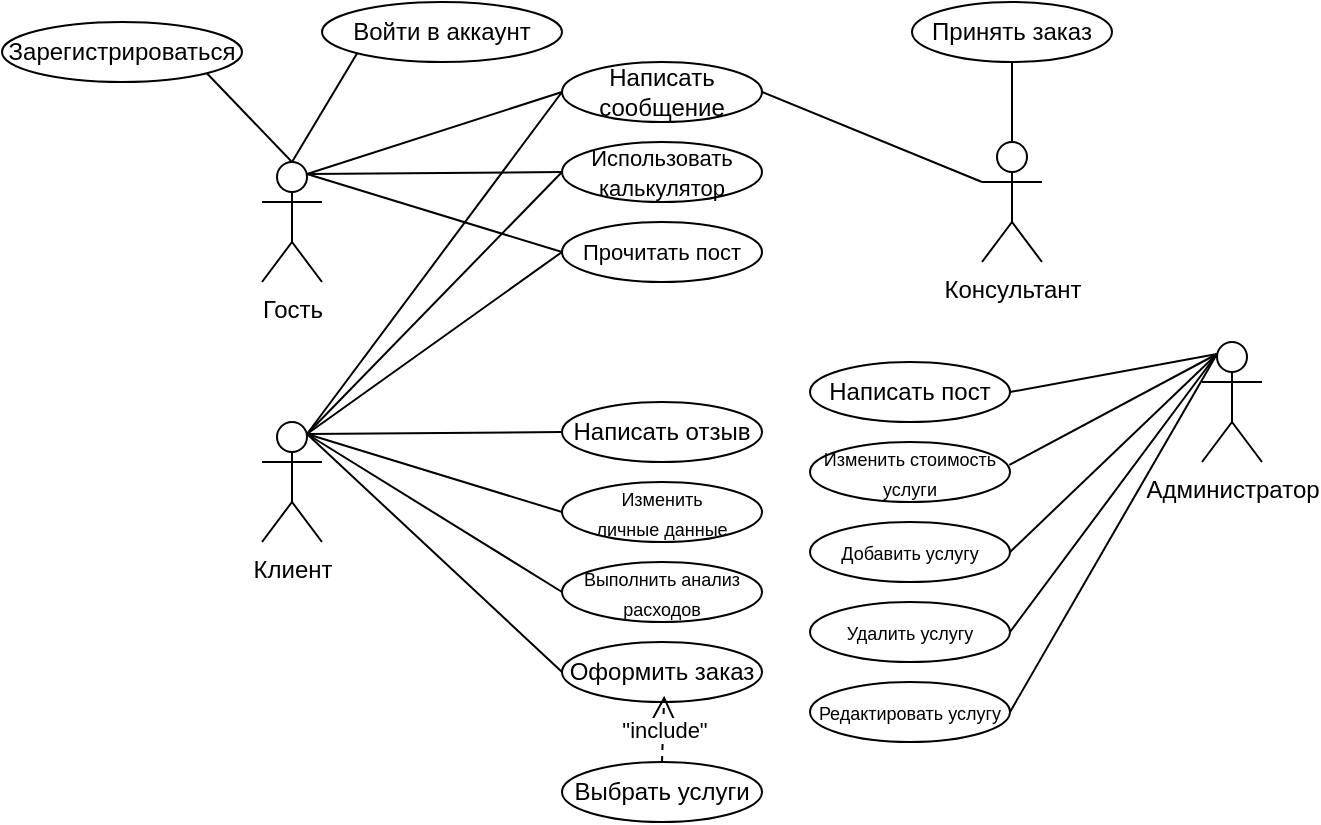 <mxfile version="26.0.16">
  <diagram name="Страница — 1" id="DRzDfDwxR9qo51_UMOIM">
    <mxGraphModel dx="1050" dy="663" grid="0" gridSize="10" guides="1" tooltips="1" connect="1" arrows="1" fold="1" page="1" pageScale="1" pageWidth="827" pageHeight="1169" math="0" shadow="0">
      <root>
        <mxCell id="0" />
        <mxCell id="1" parent="0" />
        <mxCell id="4b1qs6N_Xy6fYBynXDgJ-1" value="Гость" style="shape=umlActor;verticalLabelPosition=bottom;verticalAlign=top;html=1;" parent="1" vertex="1">
          <mxGeometry x="140" y="160" width="30" height="60" as="geometry" />
        </mxCell>
        <mxCell id="4b1qs6N_Xy6fYBynXDgJ-2" value="Администратор" style="shape=umlActor;verticalLabelPosition=bottom;verticalAlign=top;html=1;" parent="1" vertex="1">
          <mxGeometry x="610" y="250" width="30" height="60" as="geometry" />
        </mxCell>
        <mxCell id="4b1qs6N_Xy6fYBynXDgJ-3" value="Клиент" style="shape=umlActor;verticalLabelPosition=bottom;verticalAlign=top;html=1;" parent="1" vertex="1">
          <mxGeometry x="140" y="290" width="30" height="60" as="geometry" />
        </mxCell>
        <mxCell id="4b1qs6N_Xy6fYBynXDgJ-4" value="Консультант" style="shape=umlActor;verticalLabelPosition=bottom;verticalAlign=top;html=1;" parent="1" vertex="1">
          <mxGeometry x="500" y="150" width="30" height="60" as="geometry" />
        </mxCell>
        <mxCell id="4b1qs6N_Xy6fYBynXDgJ-6" value="Написать сообщение" style="ellipse;whiteSpace=wrap;html=1;" parent="1" vertex="1">
          <mxGeometry x="290" y="110" width="100" height="30" as="geometry" />
        </mxCell>
        <mxCell id="4b1qs6N_Xy6fYBynXDgJ-8" value="" style="endArrow=none;endFill=0;endSize=12;html=1;rounded=0;exitX=1;exitY=0.5;exitDx=0;exitDy=0;" parent="1" source="4b1qs6N_Xy6fYBynXDgJ-6" edge="1">
          <mxGeometry width="160" relative="1" as="geometry">
            <mxPoint x="350" y="240" as="sourcePoint" />
            <mxPoint x="500" y="170" as="targetPoint" />
          </mxGeometry>
        </mxCell>
        <mxCell id="4b1qs6N_Xy6fYBynXDgJ-9" value="" style="endArrow=none;endFill=0;endSize=12;html=1;rounded=0;entryX=0;entryY=0.5;entryDx=0;entryDy=0;exitX=0.75;exitY=0.1;exitDx=0;exitDy=0;exitPerimeter=0;" parent="1" source="4b1qs6N_Xy6fYBynXDgJ-1" target="4b1qs6N_Xy6fYBynXDgJ-6" edge="1">
          <mxGeometry width="160" relative="1" as="geometry">
            <mxPoint x="190" y="160" as="sourcePoint" />
            <mxPoint x="290" y="205" as="targetPoint" />
          </mxGeometry>
        </mxCell>
        <mxCell id="4b1qs6N_Xy6fYBynXDgJ-10" value="Принять заказ" style="ellipse;whiteSpace=wrap;html=1;" parent="1" vertex="1">
          <mxGeometry x="465" y="80" width="100" height="30" as="geometry" />
        </mxCell>
        <mxCell id="4b1qs6N_Xy6fYBynXDgJ-11" value="" style="endArrow=none;endFill=0;endSize=12;html=1;rounded=0;exitX=0.5;exitY=1;exitDx=0;exitDy=0;entryX=0.5;entryY=0;entryDx=0;entryDy=0;entryPerimeter=0;" parent="1" source="4b1qs6N_Xy6fYBynXDgJ-10" target="4b1qs6N_Xy6fYBynXDgJ-4" edge="1">
          <mxGeometry width="160" relative="1" as="geometry">
            <mxPoint x="400" y="135" as="sourcePoint" />
            <mxPoint x="528" y="176" as="targetPoint" />
          </mxGeometry>
        </mxCell>
        <mxCell id="4b1qs6N_Xy6fYBynXDgJ-13" value="Оформить заказ" style="ellipse;whiteSpace=wrap;html=1;" parent="1" vertex="1">
          <mxGeometry x="290" y="400" width="100" height="30" as="geometry" />
        </mxCell>
        <mxCell id="4b1qs6N_Xy6fYBynXDgJ-16" value="&lt;font style=&quot;font-size: 11px;&quot;&gt;Использовать калькулятор&lt;/font&gt;" style="ellipse;whiteSpace=wrap;html=1;" parent="1" vertex="1">
          <mxGeometry x="290" y="150" width="100" height="30" as="geometry" />
        </mxCell>
        <mxCell id="4b1qs6N_Xy6fYBynXDgJ-17" value="" style="endArrow=none;endFill=0;endSize=12;html=1;rounded=0;entryX=0;entryY=0.5;entryDx=0;entryDy=0;exitX=0.75;exitY=0.1;exitDx=0;exitDy=0;exitPerimeter=0;" parent="1" source="4b1qs6N_Xy6fYBynXDgJ-1" target="4b1qs6N_Xy6fYBynXDgJ-16" edge="1">
          <mxGeometry width="160" relative="1" as="geometry">
            <mxPoint x="173" y="176" as="sourcePoint" />
            <mxPoint x="300" y="135" as="targetPoint" />
          </mxGeometry>
        </mxCell>
        <mxCell id="4b1qs6N_Xy6fYBynXDgJ-18" value="&lt;font style=&quot;font-size: 11px;&quot;&gt;Прочитать пост&lt;/font&gt;" style="ellipse;whiteSpace=wrap;html=1;" parent="1" vertex="1">
          <mxGeometry x="290" y="190" width="100" height="30" as="geometry" />
        </mxCell>
        <mxCell id="4b1qs6N_Xy6fYBynXDgJ-19" value="" style="endArrow=none;endFill=0;endSize=12;html=1;rounded=0;entryX=0;entryY=0.5;entryDx=0;entryDy=0;exitX=0.75;exitY=0.1;exitDx=0;exitDy=0;exitPerimeter=0;" parent="1" source="4b1qs6N_Xy6fYBynXDgJ-1" target="4b1qs6N_Xy6fYBynXDgJ-18" edge="1">
          <mxGeometry width="160" relative="1" as="geometry">
            <mxPoint x="173" y="176" as="sourcePoint" />
            <mxPoint x="300" y="175" as="targetPoint" />
          </mxGeometry>
        </mxCell>
        <mxCell id="4b1qs6N_Xy6fYBynXDgJ-20" value="Написать отзыв" style="ellipse;whiteSpace=wrap;html=1;" parent="1" vertex="1">
          <mxGeometry x="290" y="280" width="100" height="30" as="geometry" />
        </mxCell>
        <mxCell id="4b1qs6N_Xy6fYBynXDgJ-21" value="" style="endArrow=none;endFill=0;endSize=12;html=1;rounded=0;entryX=0;entryY=0.5;entryDx=0;entryDy=0;exitX=0.75;exitY=0.1;exitDx=0;exitDy=0;exitPerimeter=0;" parent="1" source="4b1qs6N_Xy6fYBynXDgJ-3" target="4b1qs6N_Xy6fYBynXDgJ-13" edge="1">
          <mxGeometry width="160" relative="1" as="geometry">
            <mxPoint x="170" y="311" as="sourcePoint" />
            <mxPoint x="297" y="310" as="targetPoint" />
          </mxGeometry>
        </mxCell>
        <mxCell id="4b1qs6N_Xy6fYBynXDgJ-22" value="" style="endArrow=none;endFill=0;endSize=12;html=1;rounded=0;entryX=0;entryY=0.5;entryDx=0;entryDy=0;exitX=0.75;exitY=0.1;exitDx=0;exitDy=0;exitPerimeter=0;" parent="1" source="4b1qs6N_Xy6fYBynXDgJ-3" target="4b1qs6N_Xy6fYBynXDgJ-20" edge="1">
          <mxGeometry width="160" relative="1" as="geometry">
            <mxPoint x="163" y="345.5" as="sourcePoint" />
            <mxPoint x="290" y="344.5" as="targetPoint" />
          </mxGeometry>
        </mxCell>
        <mxCell id="4b1qs6N_Xy6fYBynXDgJ-23" value="&lt;font style=&quot;font-size: 9px;&quot;&gt;Изменить &lt;br&gt;личные данные&lt;/font&gt;" style="ellipse;whiteSpace=wrap;html=1;" parent="1" vertex="1">
          <mxGeometry x="290" y="320" width="100" height="30" as="geometry" />
        </mxCell>
        <mxCell id="4b1qs6N_Xy6fYBynXDgJ-24" value="" style="endArrow=none;endFill=0;endSize=12;html=1;rounded=0;entryX=0;entryY=0.5;entryDx=0;entryDy=0;exitX=0.75;exitY=0.1;exitDx=0;exitDy=0;exitPerimeter=0;" parent="1" source="4b1qs6N_Xy6fYBynXDgJ-3" target="4b1qs6N_Xy6fYBynXDgJ-23" edge="1">
          <mxGeometry width="160" relative="1" as="geometry">
            <mxPoint x="163" y="451" as="sourcePoint" />
            <mxPoint x="290" y="410" as="targetPoint" />
          </mxGeometry>
        </mxCell>
        <mxCell id="4b1qs6N_Xy6fYBynXDgJ-25" value="&lt;font style=&quot;font-size: 9px;&quot;&gt;Выполнить&amp;nbsp;&lt;span style=&quot;background-color: initial;&quot;&gt;анализ расходов&lt;/span&gt;&lt;/font&gt;" style="ellipse;whiteSpace=wrap;html=1;" parent="1" vertex="1">
          <mxGeometry x="290" y="360" width="100" height="30" as="geometry" />
        </mxCell>
        <mxCell id="4b1qs6N_Xy6fYBynXDgJ-26" value="" style="endArrow=none;endFill=0;endSize=12;html=1;rounded=0;entryX=0;entryY=0.5;entryDx=0;entryDy=0;exitX=0.75;exitY=0.1;exitDx=0;exitDy=0;exitPerimeter=0;" parent="1" source="4b1qs6N_Xy6fYBynXDgJ-3" target="4b1qs6N_Xy6fYBynXDgJ-25" edge="1">
          <mxGeometry width="160" relative="1" as="geometry">
            <mxPoint x="173" y="346" as="sourcePoint" />
            <mxPoint x="300" y="345" as="targetPoint" />
          </mxGeometry>
        </mxCell>
        <mxCell id="4b1qs6N_Xy6fYBynXDgJ-27" value="Выбрать услуги" style="ellipse;whiteSpace=wrap;html=1;" parent="1" vertex="1">
          <mxGeometry x="290" y="460" width="100" height="30" as="geometry" />
        </mxCell>
        <mxCell id="4b1qs6N_Xy6fYBynXDgJ-28" value="&quot;include&quot;" style="endArrow=open;endSize=12;dashed=1;html=1;rounded=0;exitX=0.5;exitY=0;exitDx=0;exitDy=0;entryX=0.511;entryY=0.895;entryDx=0;entryDy=0;entryPerimeter=0;" parent="1" source="4b1qs6N_Xy6fYBynXDgJ-27" target="4b1qs6N_Xy6fYBynXDgJ-13" edge="1">
          <mxGeometry width="160" relative="1" as="geometry">
            <mxPoint x="340" y="250" as="sourcePoint" />
            <mxPoint x="390" y="295" as="targetPoint" />
            <mxPoint as="offset" />
          </mxGeometry>
        </mxCell>
        <mxCell id="4b1qs6N_Xy6fYBynXDgJ-29" value="Зарегистрироваться" style="ellipse;whiteSpace=wrap;html=1;" parent="1" vertex="1">
          <mxGeometry x="10" y="90" width="120" height="30" as="geometry" />
        </mxCell>
        <mxCell id="4b1qs6N_Xy6fYBynXDgJ-30" value="" style="endArrow=none;endFill=0;endSize=12;html=1;rounded=0;entryX=1;entryY=1;entryDx=0;entryDy=0;exitX=0.5;exitY=0;exitDx=0;exitDy=0;exitPerimeter=0;" parent="1" source="4b1qs6N_Xy6fYBynXDgJ-1" target="4b1qs6N_Xy6fYBynXDgJ-29" edge="1">
          <mxGeometry width="160" relative="1" as="geometry">
            <mxPoint x="173" y="176" as="sourcePoint" />
            <mxPoint x="300" y="135" as="targetPoint" />
          </mxGeometry>
        </mxCell>
        <mxCell id="4b1qs6N_Xy6fYBynXDgJ-31" value="Войти в аккаунт" style="ellipse;whiteSpace=wrap;html=1;" parent="1" vertex="1">
          <mxGeometry x="170" y="80" width="120" height="30" as="geometry" />
        </mxCell>
        <mxCell id="4b1qs6N_Xy6fYBynXDgJ-33" value="" style="endArrow=none;endFill=0;endSize=12;html=1;rounded=0;exitX=0.5;exitY=0;exitDx=0;exitDy=0;exitPerimeter=0;entryX=0;entryY=1;entryDx=0;entryDy=0;" parent="1" source="4b1qs6N_Xy6fYBynXDgJ-1" target="4b1qs6N_Xy6fYBynXDgJ-31" edge="1">
          <mxGeometry width="160" relative="1" as="geometry">
            <mxPoint x="165" y="170" as="sourcePoint" />
            <mxPoint x="190" y="130" as="targetPoint" />
          </mxGeometry>
        </mxCell>
        <mxCell id="4b1qs6N_Xy6fYBynXDgJ-34" value="" style="endArrow=none;endFill=0;endSize=12;html=1;rounded=0;entryX=0;entryY=0.5;entryDx=0;entryDy=0;exitX=0.75;exitY=0.1;exitDx=0;exitDy=0;exitPerimeter=0;" parent="1" source="4b1qs6N_Xy6fYBynXDgJ-3" target="4b1qs6N_Xy6fYBynXDgJ-18" edge="1">
          <mxGeometry width="160" relative="1" as="geometry">
            <mxPoint x="150" y="291" as="sourcePoint" />
            <mxPoint x="277" y="250" as="targetPoint" />
          </mxGeometry>
        </mxCell>
        <mxCell id="4b1qs6N_Xy6fYBynXDgJ-35" value="" style="endArrow=none;endFill=0;endSize=12;html=1;rounded=0;entryX=0;entryY=0.5;entryDx=0;entryDy=0;exitX=0.75;exitY=0.1;exitDx=0;exitDy=0;exitPerimeter=0;" parent="1" source="4b1qs6N_Xy6fYBynXDgJ-3" target="4b1qs6N_Xy6fYBynXDgJ-16" edge="1">
          <mxGeometry width="160" relative="1" as="geometry">
            <mxPoint x="110" y="330" as="sourcePoint" />
            <mxPoint x="237" y="199" as="targetPoint" />
          </mxGeometry>
        </mxCell>
        <mxCell id="4b1qs6N_Xy6fYBynXDgJ-36" value="" style="endArrow=none;endFill=0;endSize=12;html=1;rounded=0;entryX=0;entryY=0.5;entryDx=0;entryDy=0;exitX=0.75;exitY=0.1;exitDx=0;exitDy=0;exitPerimeter=0;" parent="1" source="4b1qs6N_Xy6fYBynXDgJ-3" target="4b1qs6N_Xy6fYBynXDgJ-6" edge="1">
          <mxGeometry width="160" relative="1" as="geometry">
            <mxPoint x="150" y="320" as="sourcePoint" />
            <mxPoint x="277" y="149" as="targetPoint" />
          </mxGeometry>
        </mxCell>
        <mxCell id="4b1qs6N_Xy6fYBynXDgJ-40" value="Написать пост" style="ellipse;whiteSpace=wrap;html=1;" parent="1" vertex="1">
          <mxGeometry x="414" y="260" width="100" height="30" as="geometry" />
        </mxCell>
        <mxCell id="4b1qs6N_Xy6fYBynXDgJ-41" value="&lt;font style=&quot;font-size: 9px;&quot;&gt;Изменить стоимость услуги&lt;/font&gt;" style="ellipse;whiteSpace=wrap;html=1;" parent="1" vertex="1">
          <mxGeometry x="414" y="300" width="100" height="30" as="geometry" />
        </mxCell>
        <mxCell id="4b1qs6N_Xy6fYBynXDgJ-45" value="" style="endArrow=none;endFill=0;endSize=12;html=1;rounded=0;exitX=1;exitY=0.5;exitDx=0;exitDy=0;entryX=0.25;entryY=0.1;entryDx=0;entryDy=0;entryPerimeter=0;" parent="1" source="4b1qs6N_Xy6fYBynXDgJ-40" target="4b1qs6N_Xy6fYBynXDgJ-2" edge="1">
          <mxGeometry width="160" relative="1" as="geometry">
            <mxPoint x="400" y="265" as="sourcePoint" />
            <mxPoint x="598" y="266" as="targetPoint" />
          </mxGeometry>
        </mxCell>
        <mxCell id="4b1qs6N_Xy6fYBynXDgJ-46" value="" style="endArrow=none;endFill=0;endSize=12;html=1;rounded=0;exitX=0.997;exitY=0.381;exitDx=0;exitDy=0;entryX=0.25;entryY=0.1;entryDx=0;entryDy=0;entryPerimeter=0;exitPerimeter=0;" parent="1" source="4b1qs6N_Xy6fYBynXDgJ-41" target="4b1qs6N_Xy6fYBynXDgJ-2" edge="1">
          <mxGeometry width="160" relative="1" as="geometry">
            <mxPoint x="524" y="305" as="sourcePoint" />
            <mxPoint x="598" y="266" as="targetPoint" />
          </mxGeometry>
        </mxCell>
        <mxCell id="4b1qs6N_Xy6fYBynXDgJ-47" value="&lt;font style=&quot;font-size: 9px;&quot;&gt;Добавить услугу&lt;/font&gt;" style="ellipse;whiteSpace=wrap;html=1;" parent="1" vertex="1">
          <mxGeometry x="414" y="340" width="100" height="30" as="geometry" />
        </mxCell>
        <mxCell id="4b1qs6N_Xy6fYBynXDgJ-48" value="" style="endArrow=none;endFill=0;endSize=12;html=1;rounded=0;exitX=1;exitY=0.5;exitDx=0;exitDy=0;entryX=0.25;entryY=0.1;entryDx=0;entryDy=0;entryPerimeter=0;" parent="1" source="4b1qs6N_Xy6fYBynXDgJ-47" target="4b1qs6N_Xy6fYBynXDgJ-2" edge="1">
          <mxGeometry width="160" relative="1" as="geometry">
            <mxPoint x="524" y="321" as="sourcePoint" />
            <mxPoint x="598" y="266" as="targetPoint" />
          </mxGeometry>
        </mxCell>
        <mxCell id="4b1qs6N_Xy6fYBynXDgJ-49" value="&lt;font style=&quot;font-size: 9px;&quot;&gt;Удалить услугу&lt;/font&gt;" style="ellipse;whiteSpace=wrap;html=1;" parent="1" vertex="1">
          <mxGeometry x="414" y="380" width="100" height="30" as="geometry" />
        </mxCell>
        <mxCell id="4b1qs6N_Xy6fYBynXDgJ-50" value="" style="endArrow=none;endFill=0;endSize=12;html=1;rounded=0;exitX=1;exitY=0.5;exitDx=0;exitDy=0;entryX=0.25;entryY=0.1;entryDx=0;entryDy=0;entryPerimeter=0;" parent="1" source="4b1qs6N_Xy6fYBynXDgJ-49" target="4b1qs6N_Xy6fYBynXDgJ-2" edge="1">
          <mxGeometry width="160" relative="1" as="geometry">
            <mxPoint x="524" y="365" as="sourcePoint" />
            <mxPoint x="598" y="266" as="targetPoint" />
          </mxGeometry>
        </mxCell>
        <mxCell id="4b1qs6N_Xy6fYBynXDgJ-51" value="&lt;font style=&quot;font-size: 9px;&quot;&gt;Редактировать услугу&lt;/font&gt;" style="ellipse;whiteSpace=wrap;html=1;" parent="1" vertex="1">
          <mxGeometry x="414" y="420" width="100" height="30" as="geometry" />
        </mxCell>
        <mxCell id="4b1qs6N_Xy6fYBynXDgJ-52" value="" style="endArrow=none;endFill=0;endSize=12;html=1;rounded=0;exitX=1;exitY=0.5;exitDx=0;exitDy=0;entryX=0.25;entryY=0.1;entryDx=0;entryDy=0;entryPerimeter=0;" parent="1" source="4b1qs6N_Xy6fYBynXDgJ-51" target="4b1qs6N_Xy6fYBynXDgJ-2" edge="1">
          <mxGeometry width="160" relative="1" as="geometry">
            <mxPoint x="524" y="405" as="sourcePoint" />
            <mxPoint x="618" y="266" as="targetPoint" />
          </mxGeometry>
        </mxCell>
      </root>
    </mxGraphModel>
  </diagram>
</mxfile>
